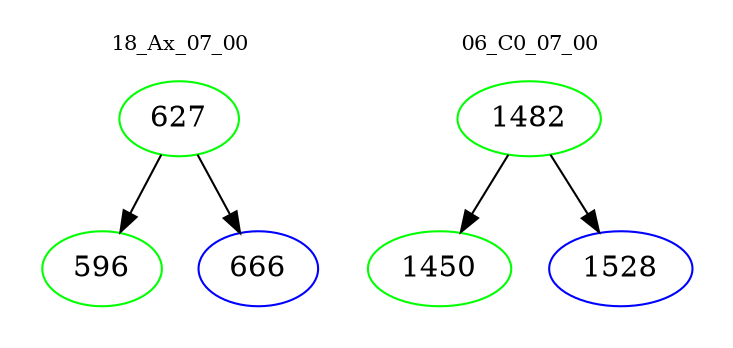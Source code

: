 digraph{
subgraph cluster_0 {
color = white
label = "18_Ax_07_00";
fontsize=10;
T0_627 [label="627", color="green"]
T0_627 -> T0_596 [color="black"]
T0_596 [label="596", color="green"]
T0_627 -> T0_666 [color="black"]
T0_666 [label="666", color="blue"]
}
subgraph cluster_1 {
color = white
label = "06_C0_07_00";
fontsize=10;
T1_1482 [label="1482", color="green"]
T1_1482 -> T1_1450 [color="black"]
T1_1450 [label="1450", color="green"]
T1_1482 -> T1_1528 [color="black"]
T1_1528 [label="1528", color="blue"]
}
}
